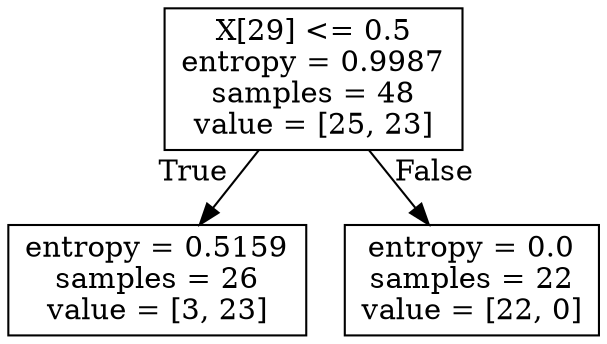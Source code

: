 digraph Tree {
node [shape=box] ;
0 [label="X[29] <= 0.5\nentropy = 0.9987\nsamples = 48\nvalue = [25, 23]"] ;
1 [label="entropy = 0.5159\nsamples = 26\nvalue = [3, 23]"] ;
0 -> 1 [labeldistance=2.5, labelangle=45, headlabel="True"] ;
2 [label="entropy = 0.0\nsamples = 22\nvalue = [22, 0]"] ;
0 -> 2 [labeldistance=2.5, labelangle=-45, headlabel="False"] ;
}